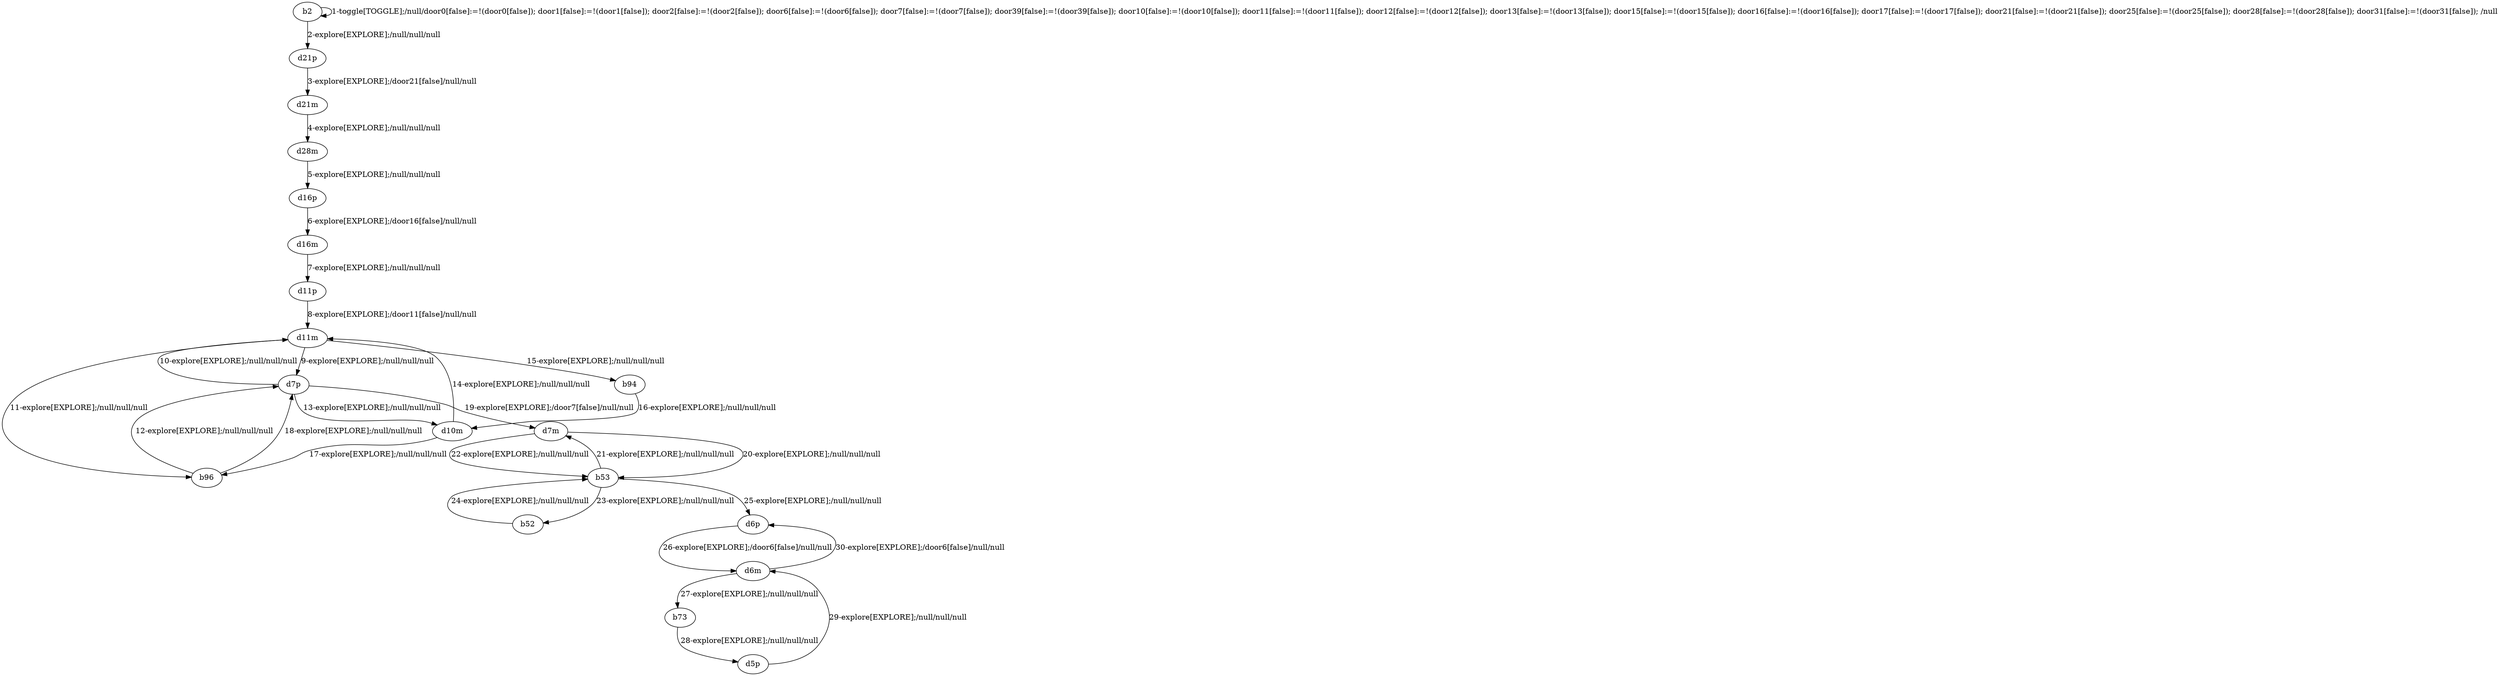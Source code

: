 # Total number of goals covered by this test: 2
# d6m --> d6p
# d5p --> d6m

digraph g {
"b2" -> "b2" [label = "1-toggle[TOGGLE];/null/door0[false]:=!(door0[false]); door1[false]:=!(door1[false]); door2[false]:=!(door2[false]); door6[false]:=!(door6[false]); door7[false]:=!(door7[false]); door39[false]:=!(door39[false]); door10[false]:=!(door10[false]); door11[false]:=!(door11[false]); door12[false]:=!(door12[false]); door13[false]:=!(door13[false]); door15[false]:=!(door15[false]); door16[false]:=!(door16[false]); door17[false]:=!(door17[false]); door21[false]:=!(door21[false]); door25[false]:=!(door25[false]); door28[false]:=!(door28[false]); door31[false]:=!(door31[false]); /null"];
"b2" -> "d21p" [label = "2-explore[EXPLORE];/null/null/null"];
"d21p" -> "d21m" [label = "3-explore[EXPLORE];/door21[false]/null/null"];
"d21m" -> "d28m" [label = "4-explore[EXPLORE];/null/null/null"];
"d28m" -> "d16p" [label = "5-explore[EXPLORE];/null/null/null"];
"d16p" -> "d16m" [label = "6-explore[EXPLORE];/door16[false]/null/null"];
"d16m" -> "d11p" [label = "7-explore[EXPLORE];/null/null/null"];
"d11p" -> "d11m" [label = "8-explore[EXPLORE];/door11[false]/null/null"];
"d11m" -> "d7p" [label = "9-explore[EXPLORE];/null/null/null"];
"d7p" -> "d11m" [label = "10-explore[EXPLORE];/null/null/null"];
"d11m" -> "b96" [label = "11-explore[EXPLORE];/null/null/null"];
"b96" -> "d7p" [label = "12-explore[EXPLORE];/null/null/null"];
"d7p" -> "d10m" [label = "13-explore[EXPLORE];/null/null/null"];
"d10m" -> "d11m" [label = "14-explore[EXPLORE];/null/null/null"];
"d11m" -> "b94" [label = "15-explore[EXPLORE];/null/null/null"];
"b94" -> "d10m" [label = "16-explore[EXPLORE];/null/null/null"];
"d10m" -> "b96" [label = "17-explore[EXPLORE];/null/null/null"];
"b96" -> "d7p" [label = "18-explore[EXPLORE];/null/null/null"];
"d7p" -> "d7m" [label = "19-explore[EXPLORE];/door7[false]/null/null"];
"d7m" -> "b53" [label = "20-explore[EXPLORE];/null/null/null"];
"b53" -> "d7m" [label = "21-explore[EXPLORE];/null/null/null"];
"d7m" -> "b53" [label = "22-explore[EXPLORE];/null/null/null"];
"b53" -> "b52" [label = "23-explore[EXPLORE];/null/null/null"];
"b52" -> "b53" [label = "24-explore[EXPLORE];/null/null/null"];
"b53" -> "d6p" [label = "25-explore[EXPLORE];/null/null/null"];
"d6p" -> "d6m" [label = "26-explore[EXPLORE];/door6[false]/null/null"];
"d6m" -> "b73" [label = "27-explore[EXPLORE];/null/null/null"];
"b73" -> "d5p" [label = "28-explore[EXPLORE];/null/null/null"];
"d5p" -> "d6m" [label = "29-explore[EXPLORE];/null/null/null"];
"d6m" -> "d6p" [label = "30-explore[EXPLORE];/door6[false]/null/null"];
}